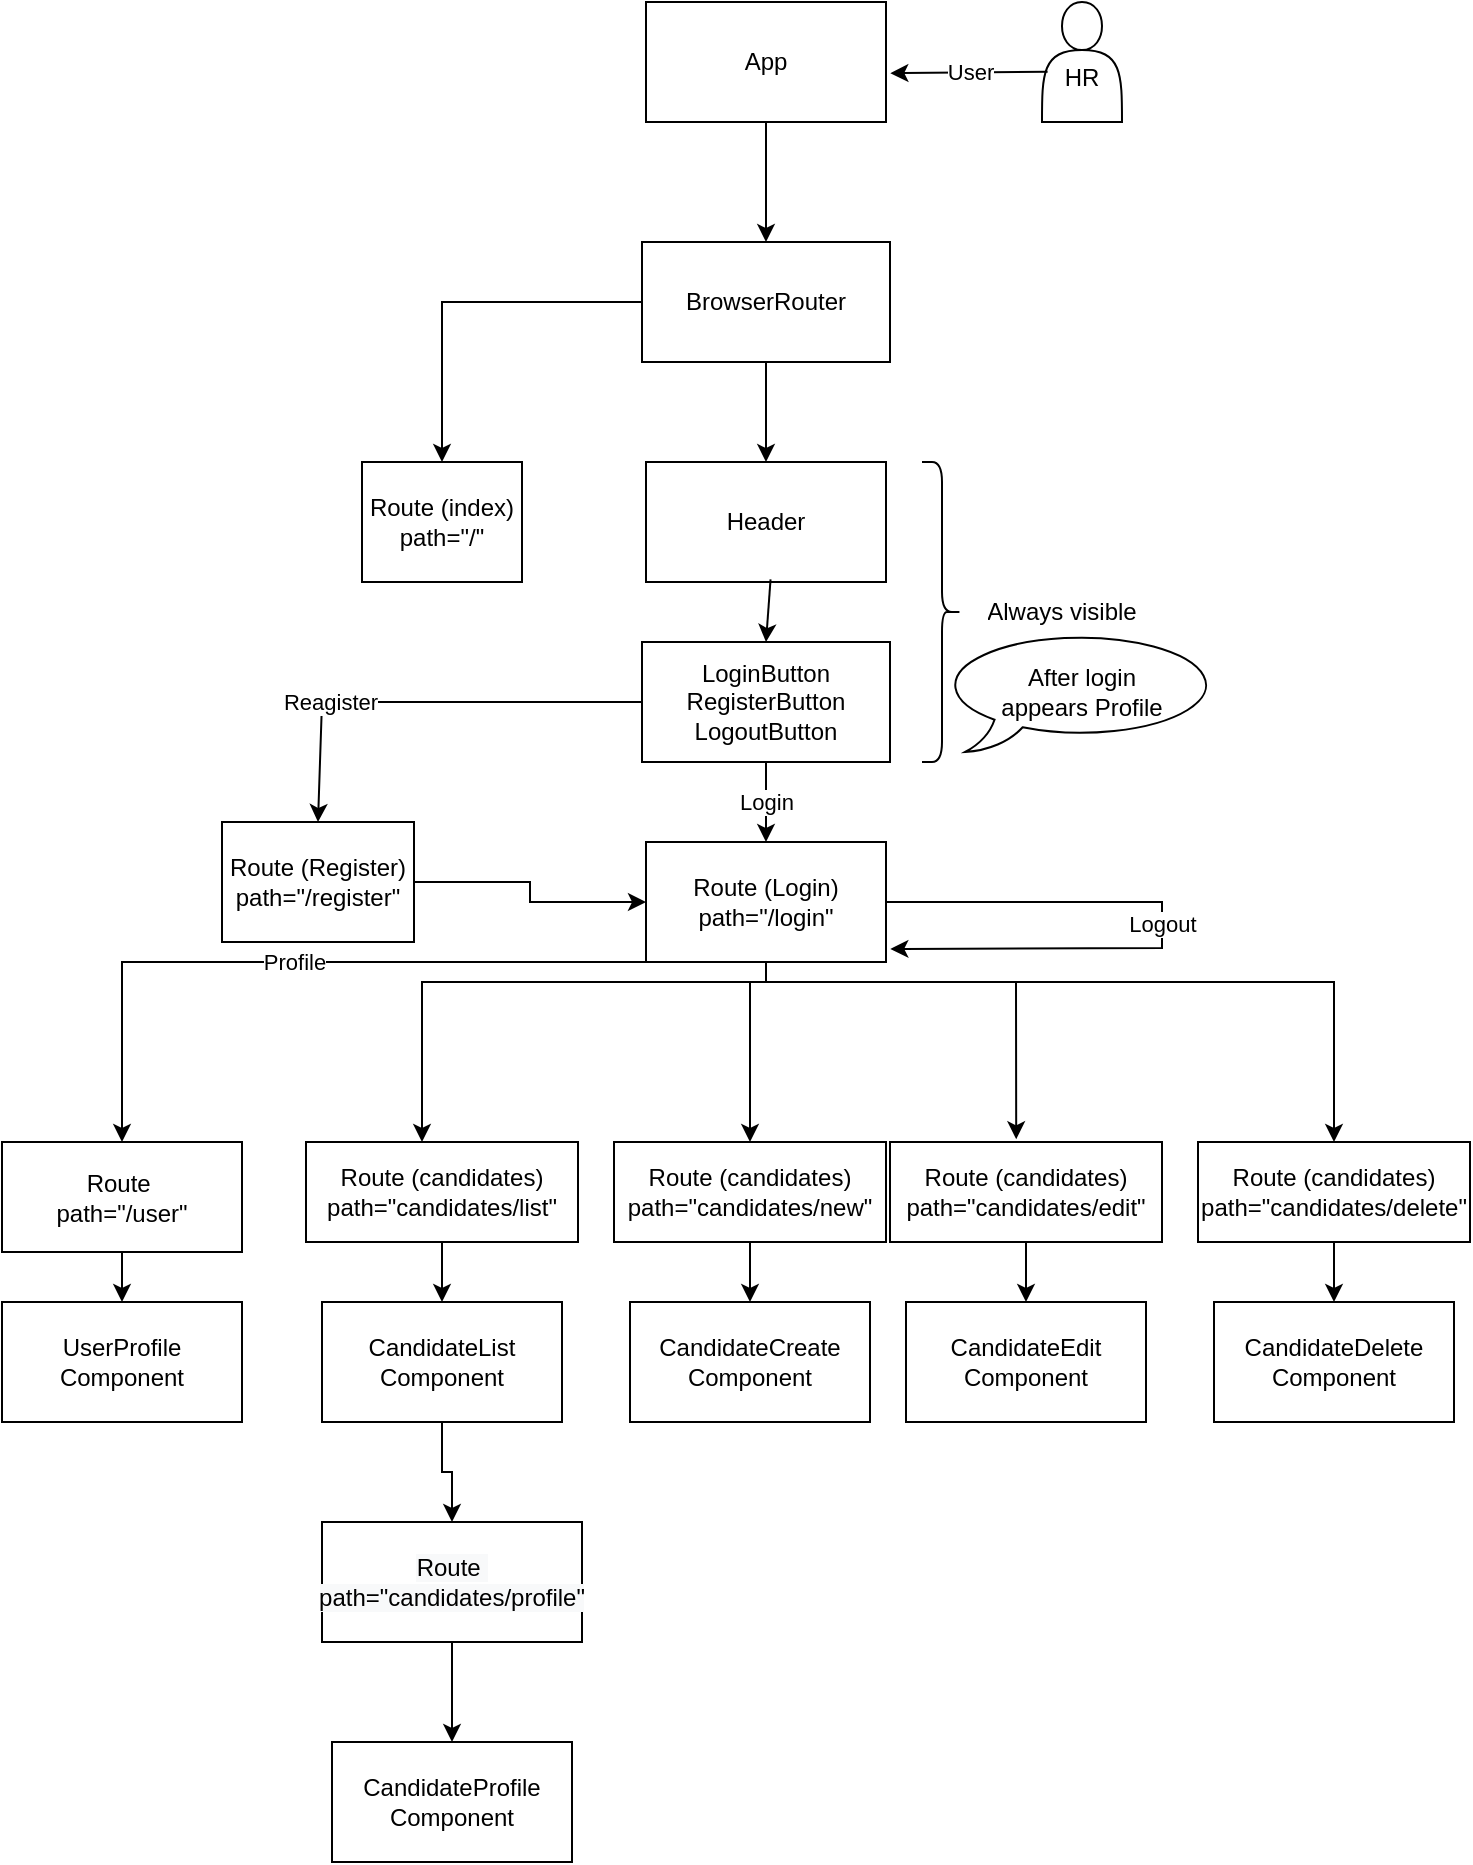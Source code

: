 <mxfile version="15.5.9" type="github">
  <diagram id="prtHgNgQTEPvFCAcTncT" name="Page-1">
    <mxGraphModel dx="1347" dy="943" grid="1" gridSize="10" guides="1" tooltips="1" connect="1" arrows="1" fold="1" page="1" pageScale="1" pageWidth="827" pageHeight="1169" math="0" shadow="0">
      <root>
        <mxCell id="0" />
        <mxCell id="1" parent="0" />
        <mxCell id="lKNaCeP2jfFVg3W1JIAj-3" value="" style="edgeStyle=orthogonalEdgeStyle;rounded=0;orthogonalLoop=1;jettySize=auto;html=1;" edge="1" parent="1" source="lKNaCeP2jfFVg3W1JIAj-1" target="lKNaCeP2jfFVg3W1JIAj-2">
          <mxGeometry relative="1" as="geometry" />
        </mxCell>
        <mxCell id="lKNaCeP2jfFVg3W1JIAj-1" value="App" style="rounded=0;whiteSpace=wrap;html=1;" vertex="1" parent="1">
          <mxGeometry x="352" y="20" width="120" height="60" as="geometry" />
        </mxCell>
        <mxCell id="lKNaCeP2jfFVg3W1JIAj-5" value="" style="edgeStyle=orthogonalEdgeStyle;rounded=0;orthogonalLoop=1;jettySize=auto;html=1;entryX=0.5;entryY=0;entryDx=0;entryDy=0;" edge="1" parent="1" source="lKNaCeP2jfFVg3W1JIAj-2" target="lKNaCeP2jfFVg3W1JIAj-4">
          <mxGeometry relative="1" as="geometry">
            <mxPoint x="200" y="390" as="targetPoint" />
          </mxGeometry>
        </mxCell>
        <mxCell id="lKNaCeP2jfFVg3W1JIAj-7" value="" style="edgeStyle=orthogonalEdgeStyle;rounded=0;orthogonalLoop=1;jettySize=auto;html=1;" edge="1" parent="1" source="lKNaCeP2jfFVg3W1JIAj-2" target="lKNaCeP2jfFVg3W1JIAj-6">
          <mxGeometry relative="1" as="geometry" />
        </mxCell>
        <mxCell id="lKNaCeP2jfFVg3W1JIAj-2" value="BrowserRouter" style="rounded=0;whiteSpace=wrap;html=1;" vertex="1" parent="1">
          <mxGeometry x="350" y="140" width="124" height="60" as="geometry" />
        </mxCell>
        <mxCell id="lKNaCeP2jfFVg3W1JIAj-4" value="Route (index)&lt;br&gt;path=&quot;/&quot;" style="rounded=0;whiteSpace=wrap;html=1;" vertex="1" parent="1">
          <mxGeometry x="210" y="250" width="80" height="60" as="geometry" />
        </mxCell>
        <mxCell id="lKNaCeP2jfFVg3W1JIAj-6" value="Header" style="whiteSpace=wrap;html=1;rounded=0;" vertex="1" parent="1">
          <mxGeometry x="352" y="250" width="120" height="60" as="geometry" />
        </mxCell>
        <mxCell id="lKNaCeP2jfFVg3W1JIAj-25" value="" style="edgeStyle=orthogonalEdgeStyle;rounded=0;orthogonalLoop=1;jettySize=auto;html=1;" edge="1" parent="1" source="lKNaCeP2jfFVg3W1JIAj-8" target="lKNaCeP2jfFVg3W1JIAj-21">
          <mxGeometry relative="1" as="geometry" />
        </mxCell>
        <mxCell id="lKNaCeP2jfFVg3W1JIAj-8" value="Route (Register)&lt;br&gt;path=&quot;/register&quot;" style="rounded=0;whiteSpace=wrap;html=1;" vertex="1" parent="1">
          <mxGeometry x="140" y="430" width="96" height="60" as="geometry" />
        </mxCell>
        <mxCell id="lKNaCeP2jfFVg3W1JIAj-11" value="LoginButton&lt;br&gt;RegisterButton&lt;br&gt;LogoutButton" style="rounded=0;whiteSpace=wrap;html=1;" vertex="1" parent="1">
          <mxGeometry x="350" y="340" width="124" height="60" as="geometry" />
        </mxCell>
        <mxCell id="lKNaCeP2jfFVg3W1JIAj-12" value="" style="endArrow=classic;html=1;rounded=0;exitX=0.519;exitY=0.978;exitDx=0;exitDy=0;entryX=0.5;entryY=0;entryDx=0;entryDy=0;exitPerimeter=0;" edge="1" parent="1" source="lKNaCeP2jfFVg3W1JIAj-6" target="lKNaCeP2jfFVg3W1JIAj-11">
          <mxGeometry width="50" height="50" relative="1" as="geometry">
            <mxPoint x="390" y="420" as="sourcePoint" />
            <mxPoint x="440" y="370" as="targetPoint" />
          </mxGeometry>
        </mxCell>
        <mxCell id="lKNaCeP2jfFVg3W1JIAj-16" value="" style="endArrow=classic;html=1;rounded=0;exitX=0;exitY=0.5;exitDx=0;exitDy=0;entryX=0.5;entryY=0;entryDx=0;entryDy=0;" edge="1" parent="1" source="lKNaCeP2jfFVg3W1JIAj-11" target="lKNaCeP2jfFVg3W1JIAj-8">
          <mxGeometry relative="1" as="geometry">
            <mxPoint x="340" y="330" as="sourcePoint" />
            <mxPoint x="440" y="330" as="targetPoint" />
            <Array as="points">
              <mxPoint x="190" y="370" />
            </Array>
          </mxGeometry>
        </mxCell>
        <mxCell id="lKNaCeP2jfFVg3W1JIAj-17" value="Reagister" style="edgeLabel;resizable=0;html=1;align=center;verticalAlign=middle;" connectable="0" vertex="1" parent="lKNaCeP2jfFVg3W1JIAj-16">
          <mxGeometry relative="1" as="geometry">
            <mxPoint x="-46" as="offset" />
          </mxGeometry>
        </mxCell>
        <mxCell id="lKNaCeP2jfFVg3W1JIAj-19" value="" style="shape=curlyBracket;whiteSpace=wrap;html=1;rounded=1;flipH=1;" vertex="1" parent="1">
          <mxGeometry x="490" y="250" width="20" height="150" as="geometry" />
        </mxCell>
        <UserObject label="Always visible" placeholders="1" name="Variable" id="lKNaCeP2jfFVg3W1JIAj-20">
          <mxCell style="text;html=1;strokeColor=none;fillColor=none;align=center;verticalAlign=middle;whiteSpace=wrap;overflow=hidden;" vertex="1" parent="1">
            <mxGeometry x="520" y="315" width="80" height="20" as="geometry" />
          </mxCell>
        </UserObject>
        <mxCell id="lKNaCeP2jfFVg3W1JIAj-35" value="" style="edgeStyle=orthogonalEdgeStyle;rounded=0;orthogonalLoop=1;jettySize=auto;html=1;" edge="1" parent="1" source="lKNaCeP2jfFVg3W1JIAj-21" target="lKNaCeP2jfFVg3W1JIAj-28">
          <mxGeometry relative="1" as="geometry">
            <Array as="points">
              <mxPoint x="412" y="510" />
              <mxPoint x="240" y="510" />
            </Array>
          </mxGeometry>
        </mxCell>
        <mxCell id="lKNaCeP2jfFVg3W1JIAj-21" value="Route (Login)&lt;br&gt;path=&quot;/login&quot;" style="rounded=0;whiteSpace=wrap;html=1;" vertex="1" parent="1">
          <mxGeometry x="352" y="440" width="120" height="60" as="geometry" />
        </mxCell>
        <mxCell id="lKNaCeP2jfFVg3W1JIAj-26" value="" style="endArrow=classic;html=1;rounded=0;exitX=0.5;exitY=1;exitDx=0;exitDy=0;" edge="1" parent="1" source="lKNaCeP2jfFVg3W1JIAj-11">
          <mxGeometry relative="1" as="geometry">
            <mxPoint x="340" y="490" as="sourcePoint" />
            <mxPoint x="412" y="440" as="targetPoint" />
          </mxGeometry>
        </mxCell>
        <mxCell id="lKNaCeP2jfFVg3W1JIAj-27" value="Login" style="edgeLabel;resizable=0;html=1;align=center;verticalAlign=middle;" connectable="0" vertex="1" parent="lKNaCeP2jfFVg3W1JIAj-26">
          <mxGeometry relative="1" as="geometry" />
        </mxCell>
        <mxCell id="lKNaCeP2jfFVg3W1JIAj-37" value="" style="edgeStyle=orthogonalEdgeStyle;rounded=0;orthogonalLoop=1;jettySize=auto;html=1;" edge="1" parent="1" source="lKNaCeP2jfFVg3W1JIAj-28" target="lKNaCeP2jfFVg3W1JIAj-36">
          <mxGeometry relative="1" as="geometry" />
        </mxCell>
        <mxCell id="lKNaCeP2jfFVg3W1JIAj-28" value="Route (candidates)&lt;br&gt;path=&quot;candidates/list&quot;" style="rounded=0;whiteSpace=wrap;html=1;" vertex="1" parent="1">
          <mxGeometry x="182" y="590" width="136" height="50" as="geometry" />
        </mxCell>
        <mxCell id="lKNaCeP2jfFVg3W1JIAj-30" value="" style="endArrow=classic;html=1;rounded=0;entryX=1.018;entryY=0.891;entryDx=0;entryDy=0;exitX=1;exitY=0.5;exitDx=0;exitDy=0;entryPerimeter=0;" edge="1" parent="1" source="lKNaCeP2jfFVg3W1JIAj-21" target="lKNaCeP2jfFVg3W1JIAj-21">
          <mxGeometry relative="1" as="geometry">
            <mxPoint x="340" y="490" as="sourcePoint" />
            <mxPoint x="440" y="490" as="targetPoint" />
            <Array as="points">
              <mxPoint x="610" y="470" />
              <mxPoint x="610" y="493" />
            </Array>
          </mxGeometry>
        </mxCell>
        <mxCell id="lKNaCeP2jfFVg3W1JIAj-31" value="Logout" style="edgeLabel;resizable=0;html=1;align=center;verticalAlign=middle;" connectable="0" vertex="1" parent="lKNaCeP2jfFVg3W1JIAj-30">
          <mxGeometry relative="1" as="geometry" />
        </mxCell>
        <mxCell id="lKNaCeP2jfFVg3W1JIAj-32" value="&lt;br&gt;HR" style="shape=actor;whiteSpace=wrap;html=1;" vertex="1" parent="1">
          <mxGeometry x="550" y="20" width="40" height="60" as="geometry" />
        </mxCell>
        <mxCell id="lKNaCeP2jfFVg3W1JIAj-33" value="" style="endArrow=classic;html=1;rounded=0;exitX=0.07;exitY=0.581;exitDx=0;exitDy=0;exitPerimeter=0;entryX=1.018;entryY=0.593;entryDx=0;entryDy=0;entryPerimeter=0;" edge="1" parent="1" source="lKNaCeP2jfFVg3W1JIAj-32" target="lKNaCeP2jfFVg3W1JIAj-1">
          <mxGeometry relative="1" as="geometry">
            <mxPoint x="450" y="90" as="sourcePoint" />
            <mxPoint x="550" y="90" as="targetPoint" />
          </mxGeometry>
        </mxCell>
        <mxCell id="lKNaCeP2jfFVg3W1JIAj-34" value="User" style="edgeLabel;resizable=0;html=1;align=center;verticalAlign=middle;" connectable="0" vertex="1" parent="lKNaCeP2jfFVg3W1JIAj-33">
          <mxGeometry relative="1" as="geometry" />
        </mxCell>
        <mxCell id="lKNaCeP2jfFVg3W1JIAj-57" value="" style="edgeStyle=orthogonalEdgeStyle;rounded=0;orthogonalLoop=1;jettySize=auto;html=1;" edge="1" parent="1" source="lKNaCeP2jfFVg3W1JIAj-36" target="lKNaCeP2jfFVg3W1JIAj-55">
          <mxGeometry relative="1" as="geometry" />
        </mxCell>
        <mxCell id="lKNaCeP2jfFVg3W1JIAj-36" value="CandidateList&lt;br&gt;Component" style="whiteSpace=wrap;html=1;rounded=0;" vertex="1" parent="1">
          <mxGeometry x="190" y="670" width="120" height="60" as="geometry" />
        </mxCell>
        <mxCell id="lKNaCeP2jfFVg3W1JIAj-38" value="" style="edgeStyle=orthogonalEdgeStyle;rounded=0;orthogonalLoop=1;jettySize=auto;html=1;" edge="1" parent="1" source="lKNaCeP2jfFVg3W1JIAj-39" target="lKNaCeP2jfFVg3W1JIAj-40">
          <mxGeometry relative="1" as="geometry" />
        </mxCell>
        <mxCell id="lKNaCeP2jfFVg3W1JIAj-39" value="Route (candidates)&lt;br&gt;path=&quot;candidates/new&quot;" style="rounded=0;whiteSpace=wrap;html=1;" vertex="1" parent="1">
          <mxGeometry x="336" y="590" width="136" height="50" as="geometry" />
        </mxCell>
        <mxCell id="lKNaCeP2jfFVg3W1JIAj-40" value="CandidateCreate&lt;br&gt;Component" style="whiteSpace=wrap;html=1;rounded=0;" vertex="1" parent="1">
          <mxGeometry x="344" y="670" width="120" height="60" as="geometry" />
        </mxCell>
        <mxCell id="lKNaCeP2jfFVg3W1JIAj-42" value="" style="endArrow=classic;html=1;rounded=0;entryX=0.5;entryY=0;entryDx=0;entryDy=0;" edge="1" parent="1" target="lKNaCeP2jfFVg3W1JIAj-39">
          <mxGeometry width="50" height="50" relative="1" as="geometry">
            <mxPoint x="404" y="510" as="sourcePoint" />
            <mxPoint x="420" y="480" as="targetPoint" />
          </mxGeometry>
        </mxCell>
        <mxCell id="lKNaCeP2jfFVg3W1JIAj-43" value="" style="edgeStyle=orthogonalEdgeStyle;rounded=0;orthogonalLoop=1;jettySize=auto;html=1;" edge="1" parent="1" source="lKNaCeP2jfFVg3W1JIAj-44" target="lKNaCeP2jfFVg3W1JIAj-45">
          <mxGeometry relative="1" as="geometry" />
        </mxCell>
        <mxCell id="lKNaCeP2jfFVg3W1JIAj-44" value="Route (candidates)&lt;br&gt;path=&quot;candidates/edit&quot;" style="rounded=0;whiteSpace=wrap;html=1;" vertex="1" parent="1">
          <mxGeometry x="474" y="590" width="136" height="50" as="geometry" />
        </mxCell>
        <mxCell id="lKNaCeP2jfFVg3W1JIAj-45" value="CandidateEdit&lt;br&gt;Component" style="whiteSpace=wrap;html=1;rounded=0;" vertex="1" parent="1">
          <mxGeometry x="482" y="670" width="120" height="60" as="geometry" />
        </mxCell>
        <mxCell id="lKNaCeP2jfFVg3W1JIAj-46" value="" style="edgeStyle=orthogonalEdgeStyle;rounded=0;orthogonalLoop=1;jettySize=auto;html=1;" edge="1" parent="1" source="lKNaCeP2jfFVg3W1JIAj-47" target="lKNaCeP2jfFVg3W1JIAj-48">
          <mxGeometry relative="1" as="geometry" />
        </mxCell>
        <mxCell id="lKNaCeP2jfFVg3W1JIAj-47" value="Route (candidates)&lt;br&gt;path=&quot;candidates/delete&quot;" style="rounded=0;whiteSpace=wrap;html=1;" vertex="1" parent="1">
          <mxGeometry x="628" y="590" width="136" height="50" as="geometry" />
        </mxCell>
        <mxCell id="lKNaCeP2jfFVg3W1JIAj-48" value="CandidateDelete&lt;br&gt;Component" style="whiteSpace=wrap;html=1;rounded=0;" vertex="1" parent="1">
          <mxGeometry x="636" y="670" width="120" height="60" as="geometry" />
        </mxCell>
        <mxCell id="lKNaCeP2jfFVg3W1JIAj-49" value="" style="endArrow=classic;html=1;rounded=0;entryX=0.464;entryY=-0.027;entryDx=0;entryDy=0;entryPerimeter=0;" edge="1" parent="1" target="lKNaCeP2jfFVg3W1JIAj-44">
          <mxGeometry width="50" height="50" relative="1" as="geometry">
            <mxPoint x="410" y="510" as="sourcePoint" />
            <mxPoint x="620" y="510" as="targetPoint" />
            <Array as="points">
              <mxPoint x="537" y="510" />
            </Array>
          </mxGeometry>
        </mxCell>
        <mxCell id="lKNaCeP2jfFVg3W1JIAj-50" value="" style="endArrow=classic;html=1;rounded=0;entryX=0.5;entryY=0;entryDx=0;entryDy=0;" edge="1" parent="1" target="lKNaCeP2jfFVg3W1JIAj-47">
          <mxGeometry width="50" height="50" relative="1" as="geometry">
            <mxPoint x="530" y="510" as="sourcePoint" />
            <mxPoint x="620" y="510" as="targetPoint" />
            <Array as="points">
              <mxPoint x="696" y="510" />
            </Array>
          </mxGeometry>
        </mxCell>
        <mxCell id="lKNaCeP2jfFVg3W1JIAj-51" value="CandidateProfile&lt;br&gt;Component" style="rounded=0;whiteSpace=wrap;html=1;" vertex="1" parent="1">
          <mxGeometry x="195" y="890" width="120" height="60" as="geometry" />
        </mxCell>
        <mxCell id="lKNaCeP2jfFVg3W1JIAj-58" value="" style="edgeStyle=orthogonalEdgeStyle;rounded=0;orthogonalLoop=1;jettySize=auto;html=1;" edge="1" parent="1" source="lKNaCeP2jfFVg3W1JIAj-55" target="lKNaCeP2jfFVg3W1JIAj-51">
          <mxGeometry relative="1" as="geometry" />
        </mxCell>
        <mxCell id="lKNaCeP2jfFVg3W1JIAj-55" value="&lt;span style=&quot;color: rgb(0 , 0 , 0) ; font-family: &amp;#34;helvetica&amp;#34; ; font-size: 12px ; font-style: normal ; font-weight: 400 ; letter-spacing: normal ; text-align: center ; text-indent: 0px ; text-transform: none ; word-spacing: 0px ; background-color: rgb(248 , 249 , 250) ; display: inline ; float: none&quot;&gt;Route&amp;nbsp;&lt;/span&gt;&lt;br style=&quot;color: rgb(0 , 0 , 0) ; font-family: &amp;#34;helvetica&amp;#34; ; font-size: 12px ; font-style: normal ; font-weight: 400 ; letter-spacing: normal ; text-align: center ; text-indent: 0px ; text-transform: none ; word-spacing: 0px ; background-color: rgb(248 , 249 , 250)&quot;&gt;&lt;span style=&quot;color: rgb(0 , 0 , 0) ; font-family: &amp;#34;helvetica&amp;#34; ; font-size: 12px ; font-style: normal ; font-weight: 400 ; letter-spacing: normal ; text-align: center ; text-indent: 0px ; text-transform: none ; word-spacing: 0px ; background-color: rgb(248 , 249 , 250) ; display: inline ; float: none&quot;&gt;path=&quot;candidates/profile&quot;&lt;/span&gt;" style="rounded=0;whiteSpace=wrap;html=1;" vertex="1" parent="1">
          <mxGeometry x="190" y="780" width="130" height="60" as="geometry" />
        </mxCell>
        <mxCell id="lKNaCeP2jfFVg3W1JIAj-61" value="" style="edgeStyle=orthogonalEdgeStyle;rounded=0;orthogonalLoop=1;jettySize=auto;html=1;" edge="1" parent="1" source="lKNaCeP2jfFVg3W1JIAj-59" target="lKNaCeP2jfFVg3W1JIAj-60">
          <mxGeometry relative="1" as="geometry" />
        </mxCell>
        <mxCell id="lKNaCeP2jfFVg3W1JIAj-59" value="Route&amp;nbsp;&lt;br&gt;path=&quot;/user&quot;" style="rounded=0;whiteSpace=wrap;html=1;" vertex="1" parent="1">
          <mxGeometry x="30" y="590" width="120" height="55" as="geometry" />
        </mxCell>
        <mxCell id="lKNaCeP2jfFVg3W1JIAj-60" value="UserProfile&lt;br&gt;Component" style="rounded=0;whiteSpace=wrap;html=1;" vertex="1" parent="1">
          <mxGeometry x="30" y="670" width="120" height="60" as="geometry" />
        </mxCell>
        <mxCell id="lKNaCeP2jfFVg3W1JIAj-62" value="" style="endArrow=classic;html=1;rounded=0;entryX=0.5;entryY=0;entryDx=0;entryDy=0;exitX=0;exitY=1;exitDx=0;exitDy=0;" edge="1" parent="1" source="lKNaCeP2jfFVg3W1JIAj-21" target="lKNaCeP2jfFVg3W1JIAj-59">
          <mxGeometry relative="1" as="geometry">
            <mxPoint x="450" y="460" as="sourcePoint" />
            <mxPoint x="550" y="460" as="targetPoint" />
            <Array as="points">
              <mxPoint x="90" y="500" />
            </Array>
          </mxGeometry>
        </mxCell>
        <mxCell id="lKNaCeP2jfFVg3W1JIAj-63" value="Profile" style="edgeLabel;resizable=0;html=1;align=center;verticalAlign=middle;" connectable="0" vertex="1" parent="lKNaCeP2jfFVg3W1JIAj-62">
          <mxGeometry relative="1" as="geometry" />
        </mxCell>
        <mxCell id="lKNaCeP2jfFVg3W1JIAj-65" value="After login&lt;br&gt;appears Profile" style="whiteSpace=wrap;html=1;shape=mxgraph.basic.oval_callout" vertex="1" parent="1">
          <mxGeometry x="500" y="335" width="140" height="60" as="geometry" />
        </mxCell>
      </root>
    </mxGraphModel>
  </diagram>
</mxfile>
